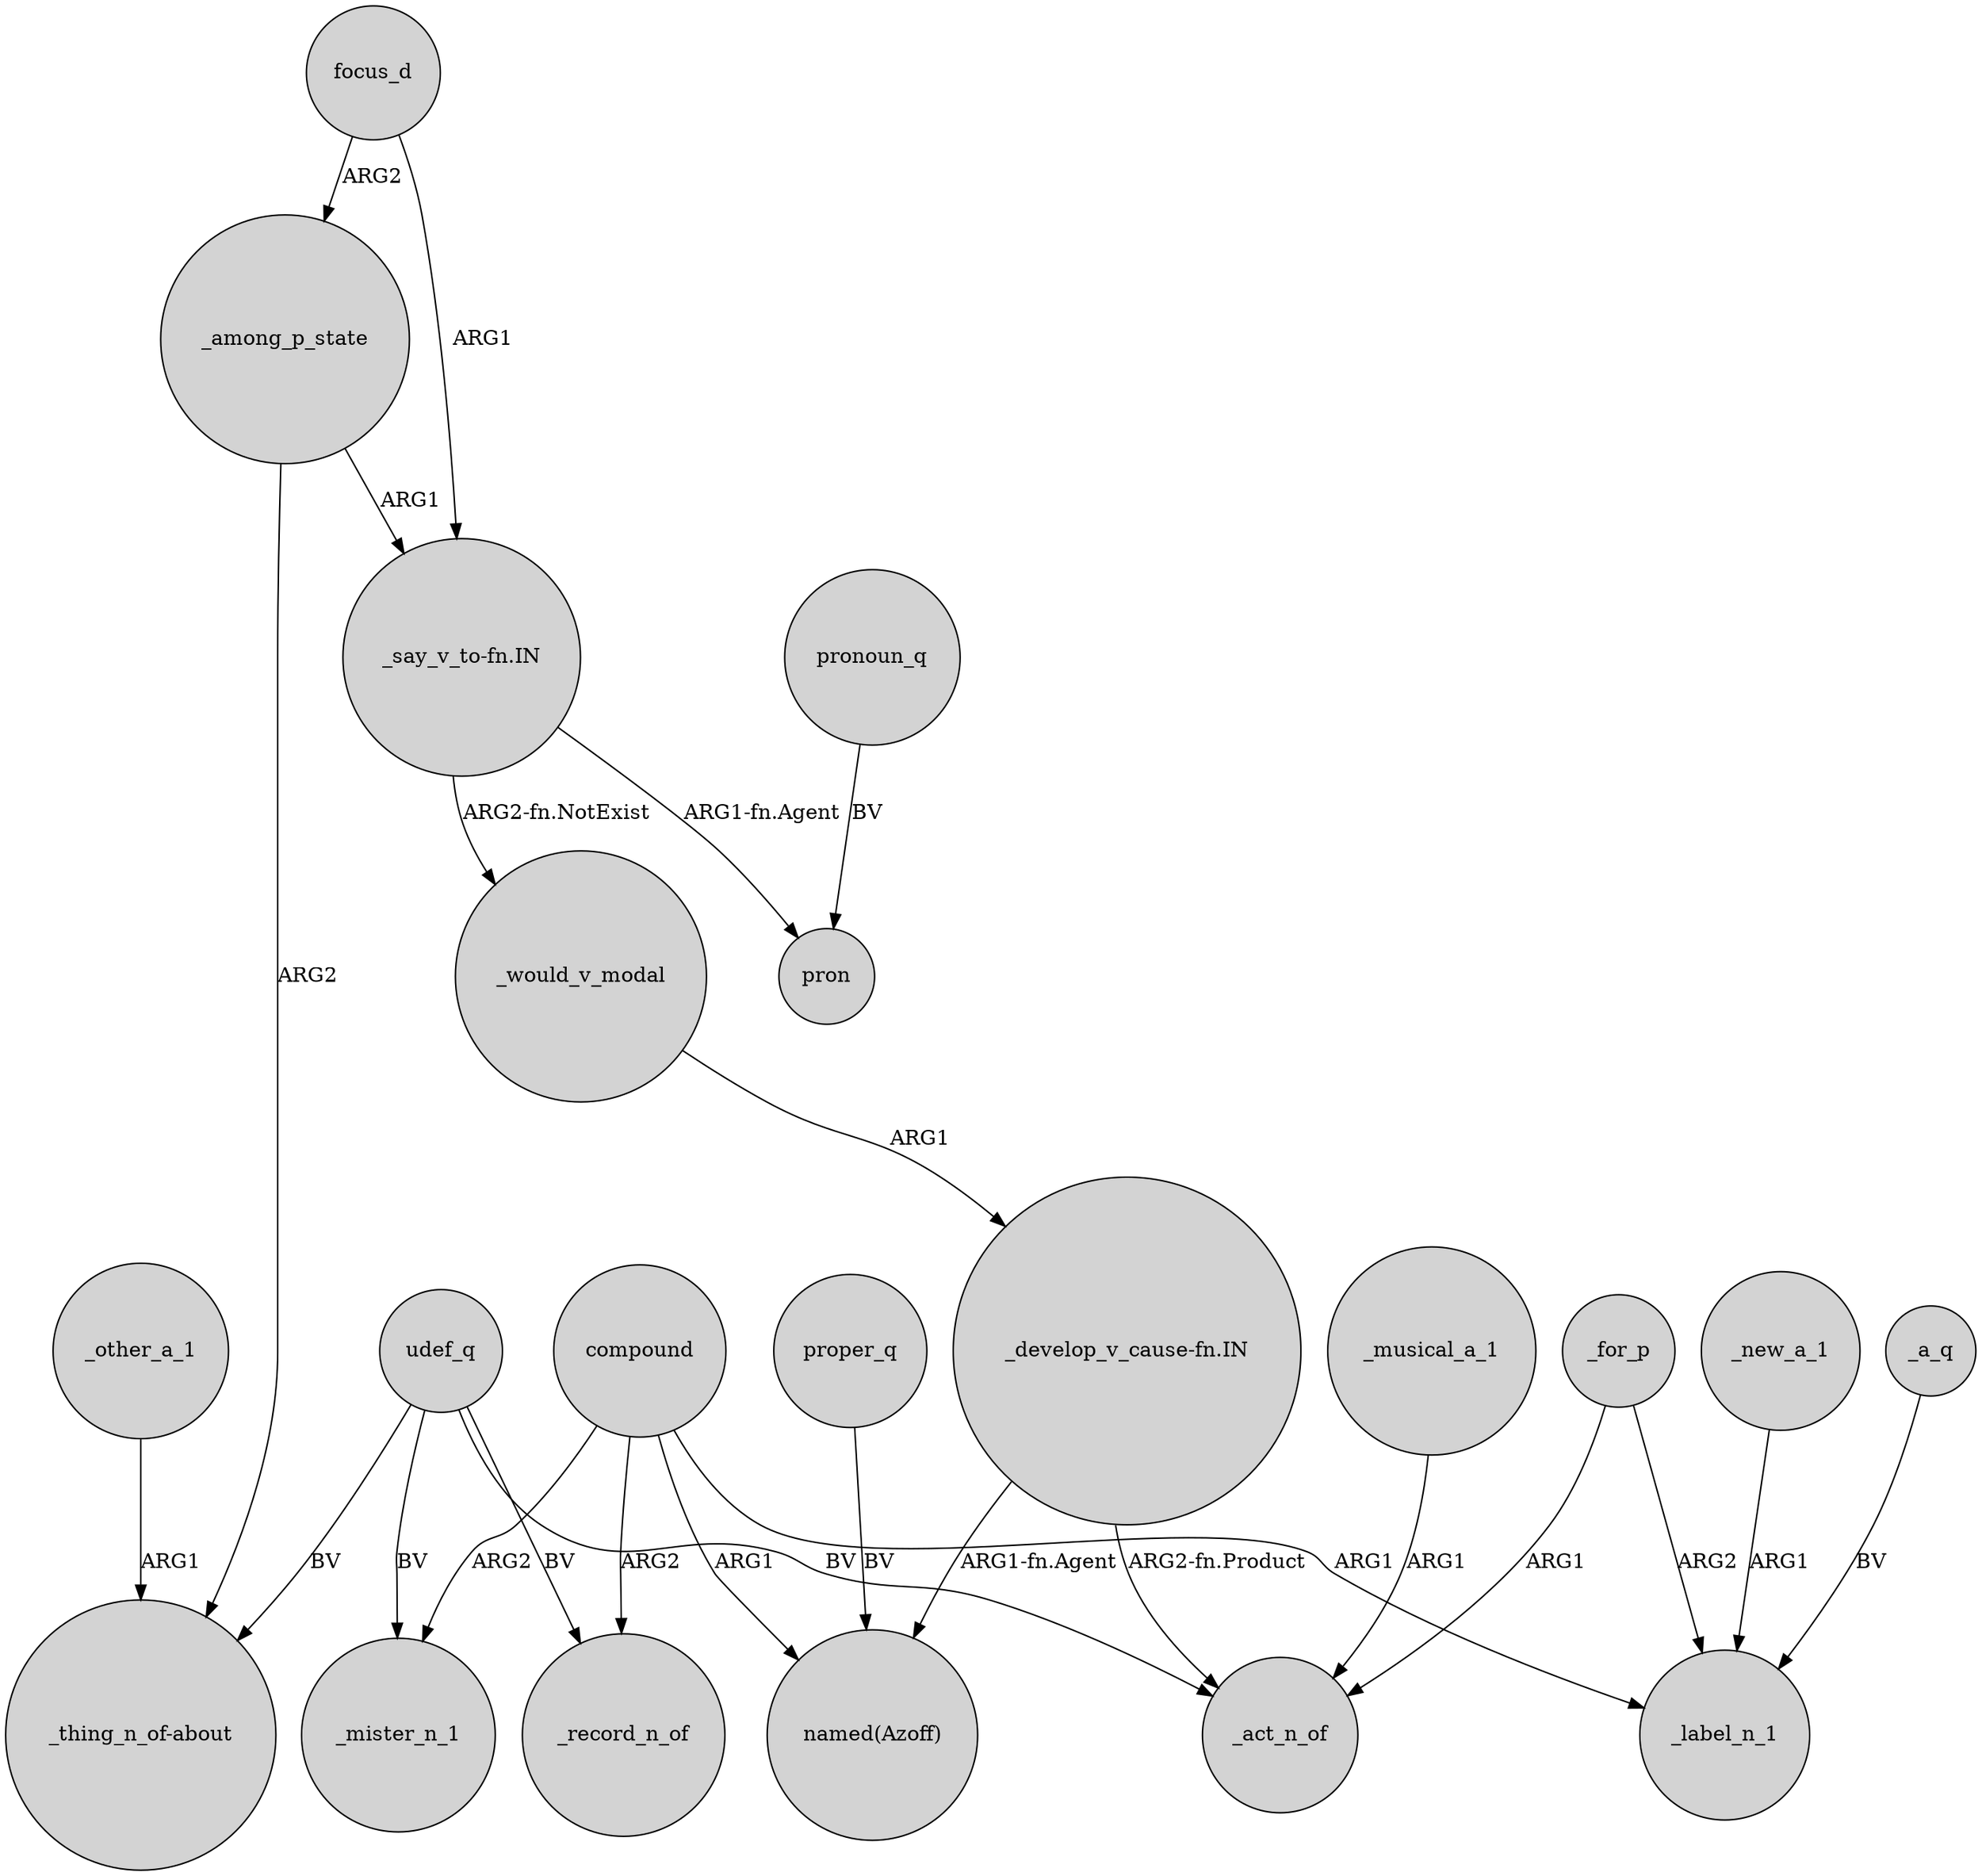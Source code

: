 digraph {
	node [shape=circle style=filled]
	compound -> "named(Azoff)" [label=ARG1]
	udef_q -> "_thing_n_of-about" [label=BV]
	_among_p_state -> "_say_v_to-fn.IN" [label=ARG1]
	_for_p -> _label_n_1 [label=ARG2]
	udef_q -> _record_n_of [label=BV]
	compound -> _mister_n_1 [label=ARG2]
	_would_v_modal -> "_develop_v_cause-fn.IN" [label=ARG1]
	udef_q -> _mister_n_1 [label=BV]
	_musical_a_1 -> _act_n_of [label=ARG1]
	_new_a_1 -> _label_n_1 [label=ARG1]
	"_say_v_to-fn.IN" -> _would_v_modal [label="ARG2-fn.NotExist"]
	udef_q -> _act_n_of [label=BV]
	compound -> _record_n_of [label=ARG2]
	_other_a_1 -> "_thing_n_of-about" [label=ARG1]
	"_develop_v_cause-fn.IN" -> "named(Azoff)" [label="ARG1-fn.Agent"]
	pronoun_q -> pron [label=BV]
	_for_p -> _act_n_of [label=ARG1]
	proper_q -> "named(Azoff)" [label=BV]
	"_develop_v_cause-fn.IN" -> _act_n_of [label="ARG2-fn.Product"]
	compound -> _label_n_1 [label=ARG1]
	"_say_v_to-fn.IN" -> pron [label="ARG1-fn.Agent"]
	_a_q -> _label_n_1 [label=BV]
	focus_d -> _among_p_state [label=ARG2]
	_among_p_state -> "_thing_n_of-about" [label=ARG2]
	focus_d -> "_say_v_to-fn.IN" [label=ARG1]
}
